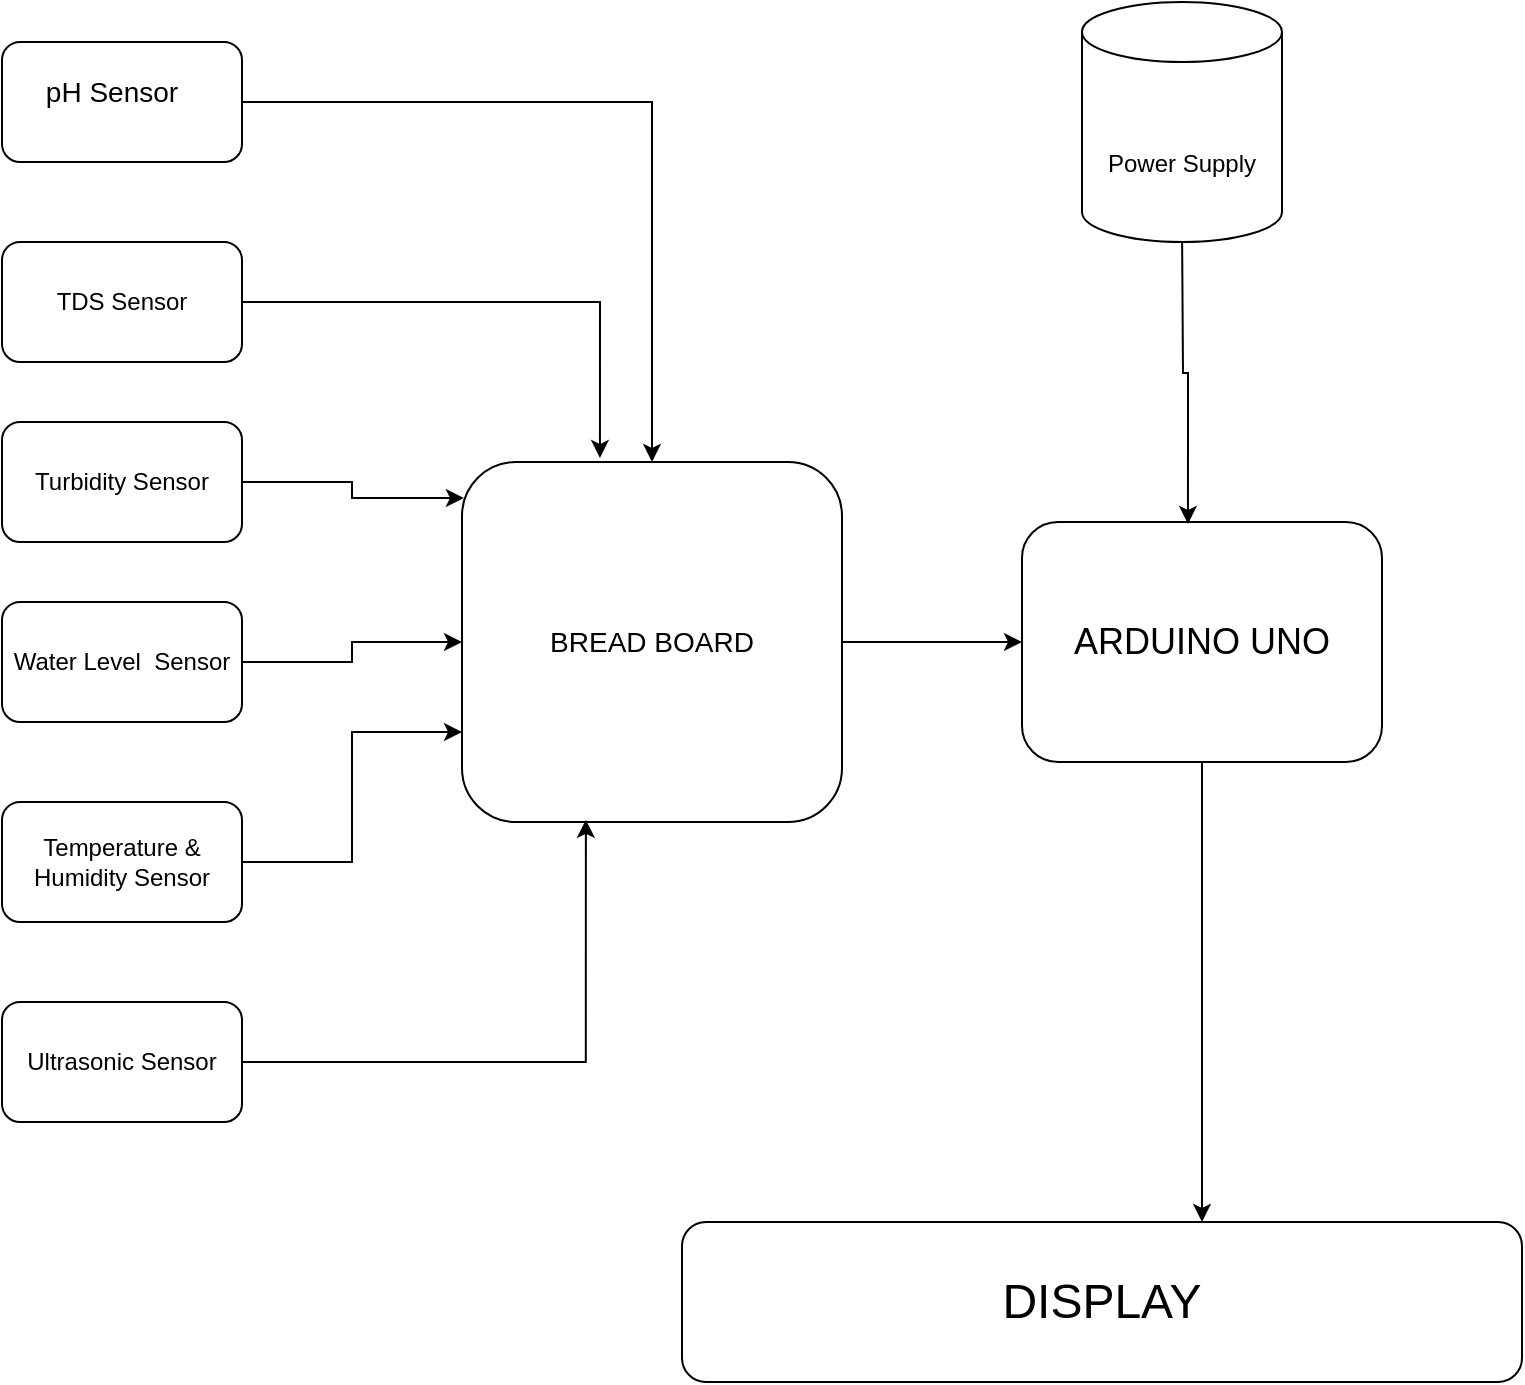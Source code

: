 <mxfile version="23.1.5" type="device">
  <diagram name="Page-1" id="RoNZ5VjNP_2BlZQeQxXh">
    <mxGraphModel dx="1386" dy="905" grid="1" gridSize="10" guides="1" tooltips="1" connect="1" arrows="1" fold="1" page="1" pageScale="1" pageWidth="850" pageHeight="1100" math="0" shadow="0">
      <root>
        <mxCell id="0" />
        <mxCell id="1" parent="0" />
        <mxCell id="WelR9dYAvQkxEHdVHG43-17" style="edgeStyle=orthogonalEdgeStyle;rounded=0;orthogonalLoop=1;jettySize=auto;html=1;entryX=0.363;entryY=-0.011;entryDx=0;entryDy=0;entryPerimeter=0;" edge="1" parent="1" source="WelR9dYAvQkxEHdVHG43-7" target="WelR9dYAvQkxEHdVHG43-12">
          <mxGeometry relative="1" as="geometry">
            <mxPoint x="330" y="250" as="targetPoint" />
          </mxGeometry>
        </mxCell>
        <mxCell id="WelR9dYAvQkxEHdVHG43-7" value="" style="rounded=1;whiteSpace=wrap;html=1;" vertex="1" parent="1">
          <mxGeometry x="30" y="220" width="120" height="60" as="geometry" />
        </mxCell>
        <mxCell id="WelR9dYAvQkxEHdVHG43-8" value="Turbidity Sensor" style="rounded=1;whiteSpace=wrap;html=1;" vertex="1" parent="1">
          <mxGeometry x="30" y="310" width="120" height="60" as="geometry" />
        </mxCell>
        <mxCell id="WelR9dYAvQkxEHdVHG43-19" style="edgeStyle=orthogonalEdgeStyle;rounded=0;orthogonalLoop=1;jettySize=auto;html=1;" edge="1" parent="1" source="WelR9dYAvQkxEHdVHG43-9" target="WelR9dYAvQkxEHdVHG43-12">
          <mxGeometry relative="1" as="geometry" />
        </mxCell>
        <mxCell id="WelR9dYAvQkxEHdVHG43-9" value="Water Level&amp;nbsp; Sensor" style="rounded=1;whiteSpace=wrap;html=1;" vertex="1" parent="1">
          <mxGeometry x="30" y="400" width="120" height="60" as="geometry" />
        </mxCell>
        <mxCell id="WelR9dYAvQkxEHdVHG43-20" style="edgeStyle=orthogonalEdgeStyle;rounded=0;orthogonalLoop=1;jettySize=auto;html=1;entryX=0;entryY=0.75;entryDx=0;entryDy=0;" edge="1" parent="1" source="WelR9dYAvQkxEHdVHG43-10" target="WelR9dYAvQkxEHdVHG43-12">
          <mxGeometry relative="1" as="geometry" />
        </mxCell>
        <mxCell id="WelR9dYAvQkxEHdVHG43-10" value="Temperature &amp;amp; Humidity Sensor" style="rounded=1;whiteSpace=wrap;html=1;" vertex="1" parent="1">
          <mxGeometry x="30" y="500" width="120" height="60" as="geometry" />
        </mxCell>
        <mxCell id="WelR9dYAvQkxEHdVHG43-11" value="Ultrasonic Sensor" style="rounded=1;whiteSpace=wrap;html=1;" vertex="1" parent="1">
          <mxGeometry x="30" y="600" width="120" height="60" as="geometry" />
        </mxCell>
        <mxCell id="WelR9dYAvQkxEHdVHG43-22" style="edgeStyle=orthogonalEdgeStyle;rounded=0;orthogonalLoop=1;jettySize=auto;html=1;" edge="1" parent="1" source="WelR9dYAvQkxEHdVHG43-12" target="WelR9dYAvQkxEHdVHG43-13">
          <mxGeometry relative="1" as="geometry" />
        </mxCell>
        <mxCell id="WelR9dYAvQkxEHdVHG43-12" value="&lt;font style=&quot;font-size: 14px;&quot;&gt;BREAD BOARD&lt;/font&gt;" style="rounded=1;whiteSpace=wrap;html=1;" vertex="1" parent="1">
          <mxGeometry x="260" y="330" width="190" height="180" as="geometry" />
        </mxCell>
        <mxCell id="WelR9dYAvQkxEHdVHG43-13" value="&lt;font style=&quot;font-size: 18px;&quot;&gt;ARDUINO UNO&lt;/font&gt;" style="rounded=1;whiteSpace=wrap;html=1;" vertex="1" parent="1">
          <mxGeometry x="540" y="360" width="180" height="120" as="geometry" />
        </mxCell>
        <mxCell id="WelR9dYAvQkxEHdVHG43-16" style="edgeStyle=orthogonalEdgeStyle;rounded=0;orthogonalLoop=1;jettySize=auto;html=1;entryX=0.5;entryY=0;entryDx=0;entryDy=0;" edge="1" parent="1" source="WelR9dYAvQkxEHdVHG43-6" target="WelR9dYAvQkxEHdVHG43-12">
          <mxGeometry relative="1" as="geometry">
            <mxPoint x="360" y="150" as="targetPoint" />
          </mxGeometry>
        </mxCell>
        <object label="" id="WelR9dYAvQkxEHdVHG43-6">
          <mxCell style="rounded=1;whiteSpace=wrap;html=1;" vertex="1" parent="1">
            <mxGeometry x="30" y="120" width="120" height="60" as="geometry" />
          </mxCell>
        </object>
        <mxCell id="WelR9dYAvQkxEHdVHG43-14" value="&lt;font style=&quot;font-size: 14px;&quot;&gt;pH Sensor&lt;/font&gt;" style="text;strokeColor=none;align=center;fillColor=none;html=1;verticalAlign=middle;whiteSpace=wrap;rounded=0;" vertex="1" parent="1">
          <mxGeometry x="50" y="130" width="70" height="30" as="geometry" />
        </mxCell>
        <mxCell id="WelR9dYAvQkxEHdVHG43-15" value="TDS Sensor" style="text;strokeColor=none;align=center;fillColor=none;html=1;verticalAlign=middle;whiteSpace=wrap;rounded=0;" vertex="1" parent="1">
          <mxGeometry x="40" y="235" width="100" height="30" as="geometry" />
        </mxCell>
        <mxCell id="WelR9dYAvQkxEHdVHG43-18" style="edgeStyle=orthogonalEdgeStyle;rounded=0;orthogonalLoop=1;jettySize=auto;html=1;entryX=0.005;entryY=0.1;entryDx=0;entryDy=0;entryPerimeter=0;" edge="1" parent="1" source="WelR9dYAvQkxEHdVHG43-8" target="WelR9dYAvQkxEHdVHG43-12">
          <mxGeometry relative="1" as="geometry" />
        </mxCell>
        <mxCell id="WelR9dYAvQkxEHdVHG43-21" style="edgeStyle=orthogonalEdgeStyle;rounded=0;orthogonalLoop=1;jettySize=auto;html=1;entryX=0.326;entryY=0.994;entryDx=0;entryDy=0;entryPerimeter=0;" edge="1" parent="1" source="WelR9dYAvQkxEHdVHG43-11" target="WelR9dYAvQkxEHdVHG43-12">
          <mxGeometry relative="1" as="geometry" />
        </mxCell>
        <mxCell id="WelR9dYAvQkxEHdVHG43-24" style="edgeStyle=orthogonalEdgeStyle;rounded=0;orthogonalLoop=1;jettySize=auto;html=1;entryX=0.461;entryY=0.008;entryDx=0;entryDy=0;entryPerimeter=0;" edge="1" parent="1" target="WelR9dYAvQkxEHdVHG43-13">
          <mxGeometry relative="1" as="geometry">
            <mxPoint x="620" y="210" as="sourcePoint" />
          </mxGeometry>
        </mxCell>
        <mxCell id="WelR9dYAvQkxEHdVHG43-25" value="&lt;br&gt;Power Supply" style="shape=cylinder3;whiteSpace=wrap;html=1;boundedLbl=1;backgroundOutline=1;size=15;" vertex="1" parent="1">
          <mxGeometry x="570" y="100" width="100" height="120" as="geometry" />
        </mxCell>
        <mxCell id="WelR9dYAvQkxEHdVHG43-26" value="&lt;font style=&quot;font-size: 24px;&quot;&gt;DISPLAY&lt;/font&gt;" style="rounded=1;whiteSpace=wrap;html=1;" vertex="1" parent="1">
          <mxGeometry x="370" y="710" width="420" height="80" as="geometry" />
        </mxCell>
        <mxCell id="WelR9dYAvQkxEHdVHG43-28" style="edgeStyle=orthogonalEdgeStyle;rounded=0;orthogonalLoop=1;jettySize=auto;html=1;" edge="1" parent="1" source="WelR9dYAvQkxEHdVHG43-13">
          <mxGeometry relative="1" as="geometry">
            <mxPoint x="630" y="710" as="targetPoint" />
            <Array as="points">
              <mxPoint x="630" y="661" />
            </Array>
          </mxGeometry>
        </mxCell>
      </root>
    </mxGraphModel>
  </diagram>
</mxfile>
